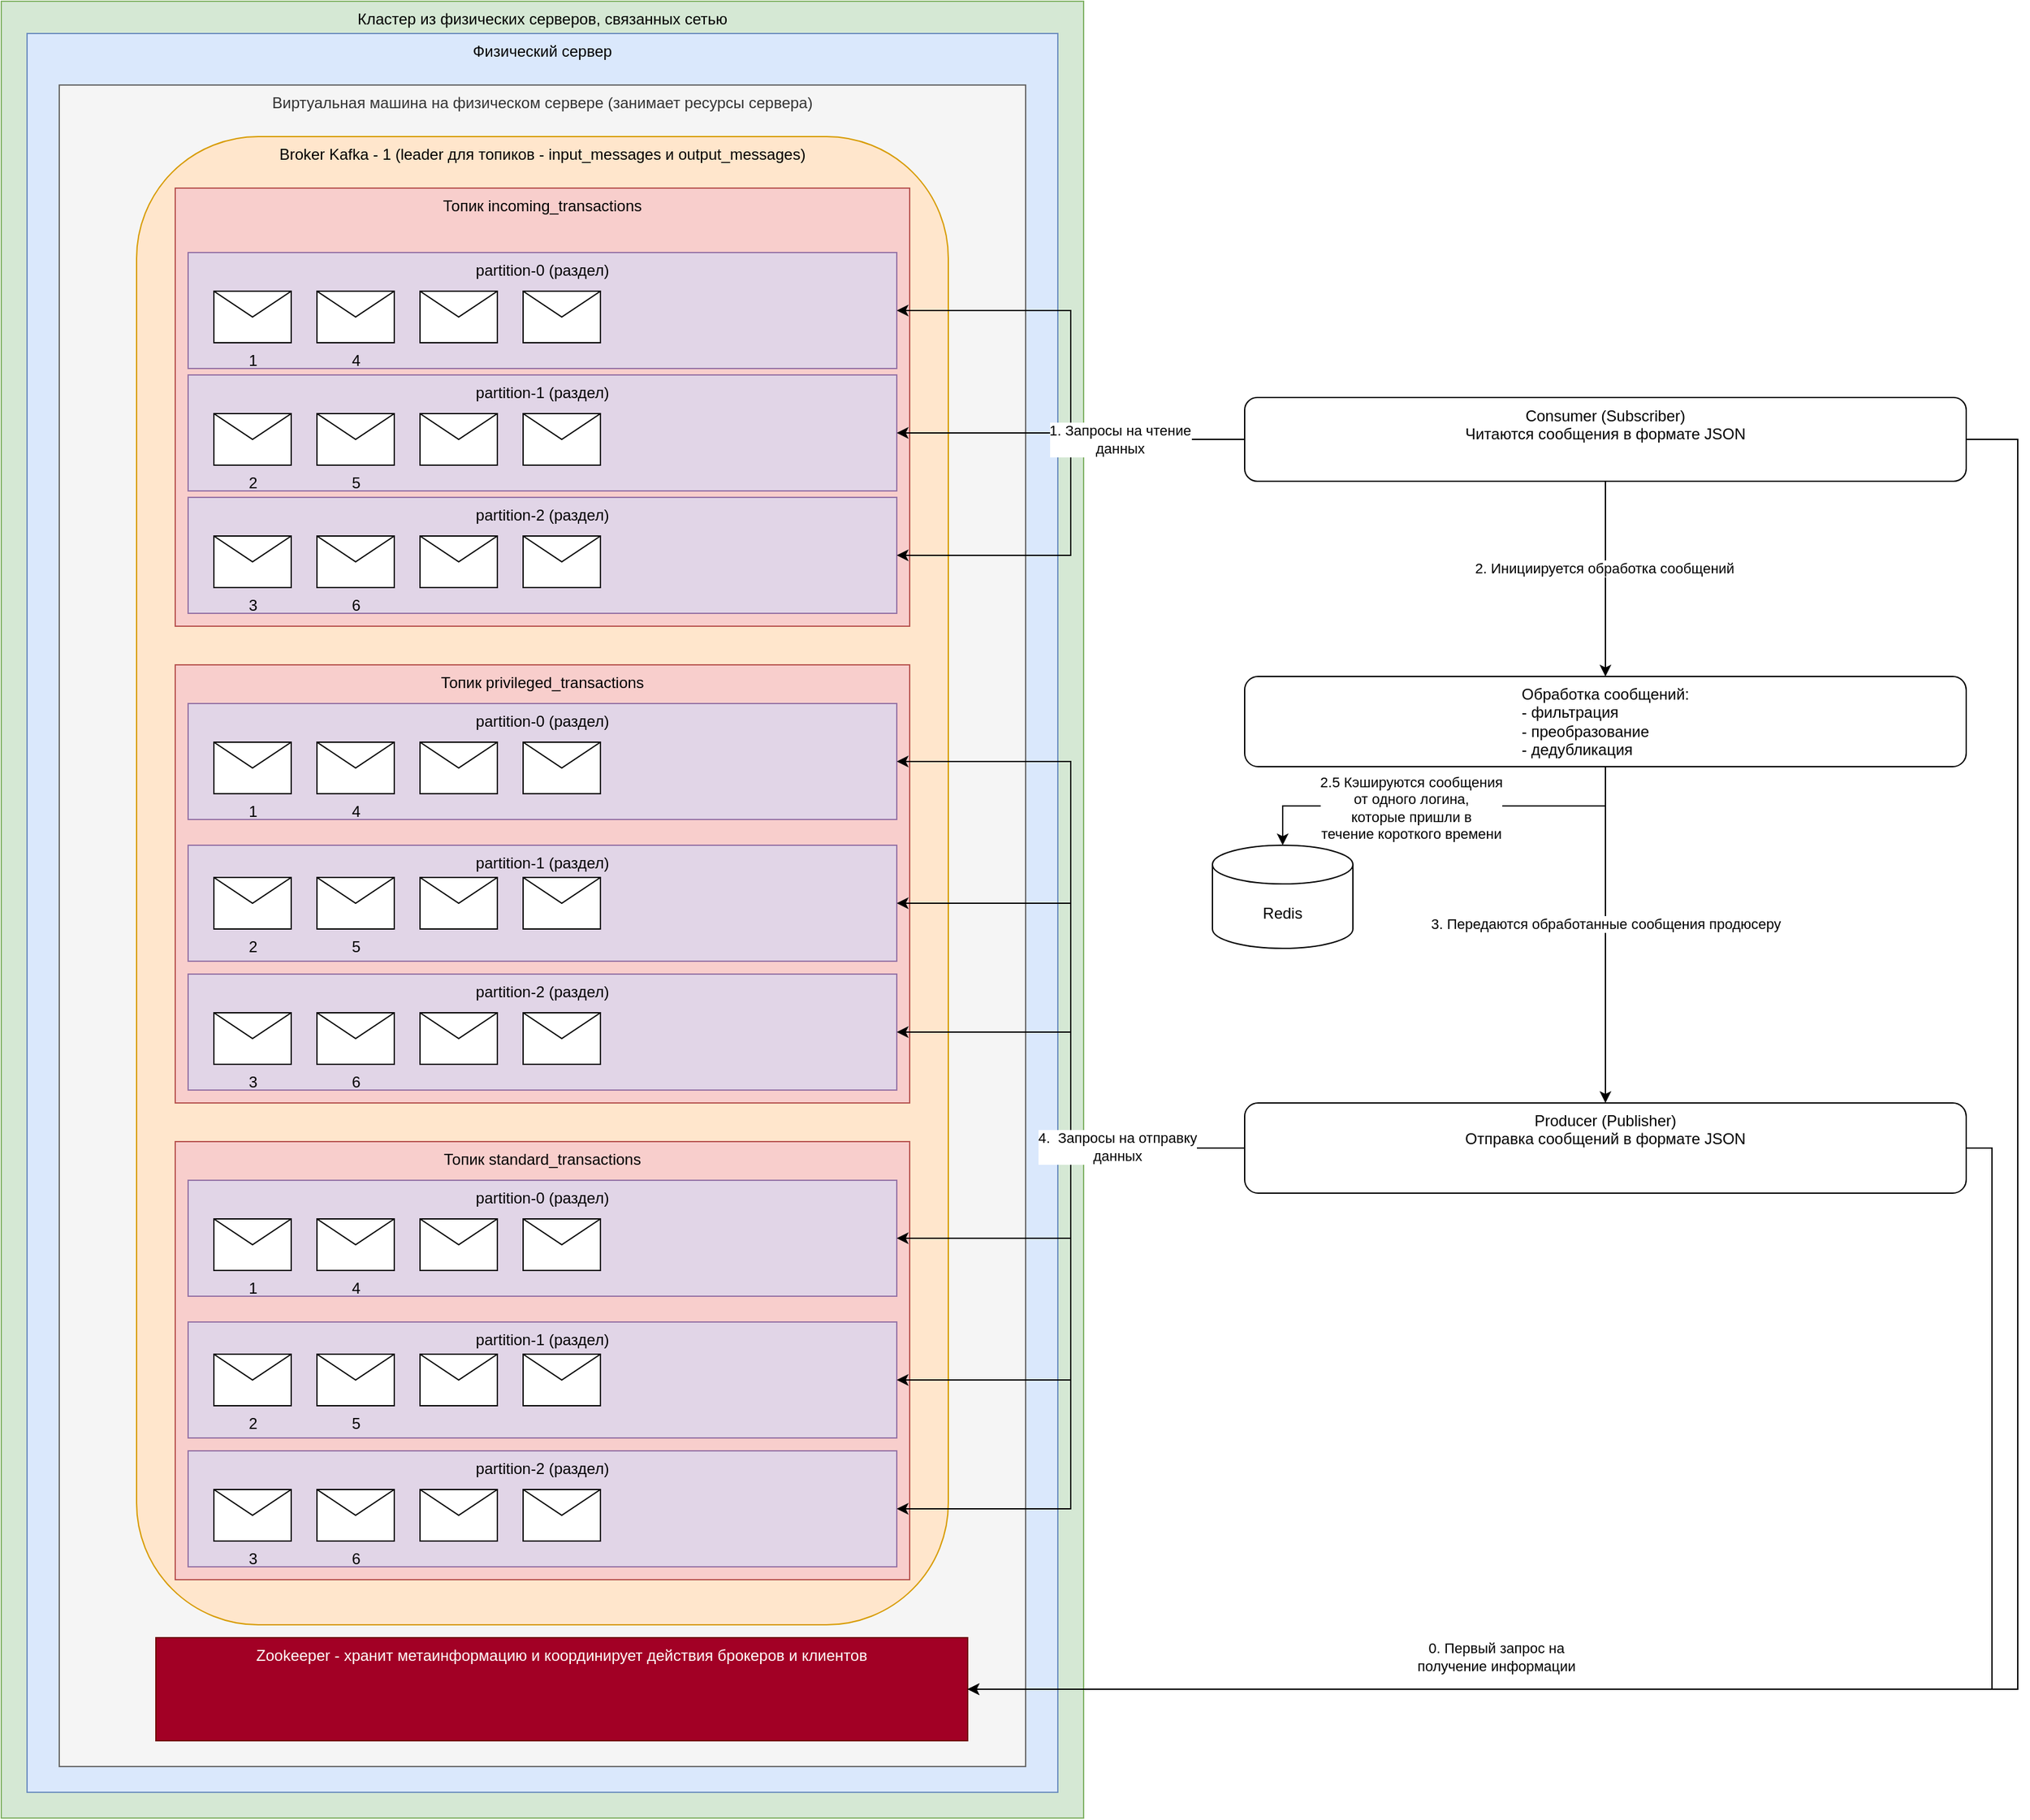 <mxfile version="24.4.4" type="device">
  <diagram name="Страница — 1" id="P_WCqPjOZ9q7N-OjsIVb">
    <mxGraphModel dx="1206" dy="989" grid="1" gridSize="10" guides="1" tooltips="1" connect="1" arrows="1" fold="1" page="1" pageScale="1" pageWidth="827" pageHeight="1169" math="0" shadow="0">
      <root>
        <mxCell id="0" />
        <mxCell id="1" parent="0" />
        <mxCell id="vxC554X1ig0vDU0PE8Ls-47" value="Кластер из физических серверов, связанных сетью" style="rounded=0;whiteSpace=wrap;html=1;verticalAlign=top;fillColor=#d5e8d4;strokeColor=#82b366;" parent="1" vertex="1">
          <mxGeometry x="840" y="10" width="840" height="1410" as="geometry" />
        </mxCell>
        <mxCell id="vxC554X1ig0vDU0PE8Ls-46" value="Физический сервер" style="rounded=0;whiteSpace=wrap;html=1;verticalAlign=top;fillColor=#dae8fc;strokeColor=#6c8ebf;" parent="1" vertex="1">
          <mxGeometry x="860" y="35" width="800" height="1365" as="geometry" />
        </mxCell>
        <mxCell id="vxC554X1ig0vDU0PE8Ls-45" value="Виртуальная машина на физическом сервере (занимает ресурсы сервера)" style="rounded=0;whiteSpace=wrap;html=1;verticalAlign=top;fillColor=#f5f5f5;fontColor=#333333;strokeColor=#666666;" parent="1" vertex="1">
          <mxGeometry x="885" y="75" width="750" height="1305" as="geometry" />
        </mxCell>
        <mxCell id="vxC554X1ig0vDU0PE8Ls-44" value="Broker Kafka - 1 (leader для топиков - input_messages и output_messages)" style="rounded=1;whiteSpace=wrap;html=1;verticalAlign=top;fillColor=#ffe6cc;strokeColor=#d79b00;" parent="1" vertex="1">
          <mxGeometry x="945" y="115" width="630" height="1155" as="geometry" />
        </mxCell>
        <mxCell id="vxC554X1ig0vDU0PE8Ls-48" value="Топик incoming_transactions" style="rounded=0;whiteSpace=wrap;html=1;fillColor=#f8cecc;strokeColor=#b85450;verticalAlign=top;" parent="1" vertex="1">
          <mxGeometry x="975" y="155" width="570" height="340" as="geometry" />
        </mxCell>
        <mxCell id="vxC554X1ig0vDU0PE8Ls-49" value="partition-0 (раздел)" style="rounded=0;whiteSpace=wrap;html=1;verticalAlign=top;fillColor=#e1d5e7;strokeColor=#9673a6;" parent="1" vertex="1">
          <mxGeometry x="985" y="205" width="550" height="90" as="geometry" />
        </mxCell>
        <mxCell id="vxC554X1ig0vDU0PE8Ls-51" value="partition-1 (раздел)" style="rounded=0;whiteSpace=wrap;html=1;verticalAlign=top;fillColor=#e1d5e7;strokeColor=#9673a6;" parent="1" vertex="1">
          <mxGeometry x="985" y="300" width="550" height="90" as="geometry" />
        </mxCell>
        <mxCell id="vxC554X1ig0vDU0PE8Ls-52" value="partition-2 (раздел)" style="rounded=0;whiteSpace=wrap;html=1;verticalAlign=top;fillColor=#e1d5e7;strokeColor=#9673a6;" parent="1" vertex="1">
          <mxGeometry x="985" y="395" width="550" height="90" as="geometry" />
        </mxCell>
        <mxCell id="vxC554X1ig0vDU0PE8Ls-53" value="1" style="shape=message;html=1;html=1;outlineConnect=0;labelPosition=center;verticalLabelPosition=bottom;align=center;verticalAlign=top;" parent="1" vertex="1">
          <mxGeometry x="1005" y="235" width="60" height="40" as="geometry" />
        </mxCell>
        <mxCell id="vxC554X1ig0vDU0PE8Ls-54" value="4" style="shape=message;html=1;html=1;outlineConnect=0;labelPosition=center;verticalLabelPosition=bottom;align=center;verticalAlign=top;" parent="1" vertex="1">
          <mxGeometry x="1085" y="235" width="60" height="40" as="geometry" />
        </mxCell>
        <mxCell id="vxC554X1ig0vDU0PE8Ls-55" value="" style="shape=message;html=1;html=1;outlineConnect=0;labelPosition=center;verticalLabelPosition=bottom;align=center;verticalAlign=top;" parent="1" vertex="1">
          <mxGeometry x="1165" y="235" width="60" height="40" as="geometry" />
        </mxCell>
        <mxCell id="vxC554X1ig0vDU0PE8Ls-56" value="" style="shape=message;html=1;html=1;outlineConnect=0;labelPosition=center;verticalLabelPosition=bottom;align=center;verticalAlign=top;" parent="1" vertex="1">
          <mxGeometry x="1245" y="235" width="60" height="40" as="geometry" />
        </mxCell>
        <mxCell id="vxC554X1ig0vDU0PE8Ls-57" value="2" style="shape=message;html=1;html=1;outlineConnect=0;labelPosition=center;verticalLabelPosition=bottom;align=center;verticalAlign=top;" parent="1" vertex="1">
          <mxGeometry x="1005" y="330" width="60" height="40" as="geometry" />
        </mxCell>
        <mxCell id="vxC554X1ig0vDU0PE8Ls-58" value="5" style="shape=message;html=1;html=1;outlineConnect=0;labelPosition=center;verticalLabelPosition=bottom;align=center;verticalAlign=top;" parent="1" vertex="1">
          <mxGeometry x="1085" y="330" width="60" height="40" as="geometry" />
        </mxCell>
        <mxCell id="vxC554X1ig0vDU0PE8Ls-59" value="" style="shape=message;html=1;html=1;outlineConnect=0;labelPosition=center;verticalLabelPosition=bottom;align=center;verticalAlign=top;" parent="1" vertex="1">
          <mxGeometry x="1165" y="330" width="60" height="40" as="geometry" />
        </mxCell>
        <mxCell id="vxC554X1ig0vDU0PE8Ls-60" value="" style="shape=message;html=1;html=1;outlineConnect=0;labelPosition=center;verticalLabelPosition=bottom;align=center;verticalAlign=top;" parent="1" vertex="1">
          <mxGeometry x="1245" y="330" width="60" height="40" as="geometry" />
        </mxCell>
        <mxCell id="vxC554X1ig0vDU0PE8Ls-61" value="3" style="shape=message;html=1;html=1;outlineConnect=0;labelPosition=center;verticalLabelPosition=bottom;align=center;verticalAlign=top;" parent="1" vertex="1">
          <mxGeometry x="1005" y="425" width="60" height="40" as="geometry" />
        </mxCell>
        <mxCell id="vxC554X1ig0vDU0PE8Ls-62" value="6" style="shape=message;html=1;html=1;outlineConnect=0;labelPosition=center;verticalLabelPosition=bottom;align=center;verticalAlign=top;" parent="1" vertex="1">
          <mxGeometry x="1085" y="425" width="60" height="40" as="geometry" />
        </mxCell>
        <mxCell id="vxC554X1ig0vDU0PE8Ls-63" value="" style="shape=message;html=1;html=1;outlineConnect=0;labelPosition=center;verticalLabelPosition=bottom;align=center;verticalAlign=top;" parent="1" vertex="1">
          <mxGeometry x="1165" y="425" width="60" height="40" as="geometry" />
        </mxCell>
        <mxCell id="vxC554X1ig0vDU0PE8Ls-64" value="" style="shape=message;html=1;html=1;outlineConnect=0;labelPosition=center;verticalLabelPosition=bottom;align=center;verticalAlign=top;" parent="1" vertex="1">
          <mxGeometry x="1245" y="425" width="60" height="40" as="geometry" />
        </mxCell>
        <mxCell id="vxC554X1ig0vDU0PE8Ls-73" value="Zookeeper - хранит метаинформацию и координирует действия брокеров и клиентов&lt;div&gt;&lt;br&gt;&lt;/div&gt;" style="rounded=0;whiteSpace=wrap;html=1;verticalAlign=top;fillColor=#a20025;fontColor=#ffffff;strokeColor=#6F0000;" parent="1" vertex="1">
          <mxGeometry x="960" y="1280" width="630" height="80" as="geometry" />
        </mxCell>
        <mxCell id="Jp-DT_8YNwJXtTikvcxm-22" style="edgeStyle=orthogonalEdgeStyle;rounded=0;orthogonalLoop=1;jettySize=auto;html=1;entryX=1;entryY=0.5;entryDx=0;entryDy=0;exitX=1;exitY=0.5;exitDx=0;exitDy=0;" parent="1" source="vxC554X1ig0vDU0PE8Ls-75" target="vxC554X1ig0vDU0PE8Ls-73" edge="1">
          <mxGeometry relative="1" as="geometry">
            <Array as="points">
              <mxPoint x="2385" y="900" />
              <mxPoint x="2385" y="1320" />
            </Array>
          </mxGeometry>
        </mxCell>
        <mxCell id="Jp-DT_8YNwJXtTikvcxm-24" value="0. Первый запрос на &lt;br&gt;получение информации" style="edgeLabel;html=1;align=center;verticalAlign=middle;resizable=0;points=[];" parent="Jp-DT_8YNwJXtTikvcxm-22" vertex="1" connectable="0">
          <mxGeometry x="0.357" y="-1" relative="1" as="geometry">
            <mxPoint x="13" y="-24" as="offset" />
          </mxGeometry>
        </mxCell>
        <mxCell id="vxC554X1ig0vDU0PE8Ls-75" value="Producer (Publisher)&lt;div&gt;Отправка сообщений в формате JSON&lt;/div&gt;" style="rounded=1;whiteSpace=wrap;html=1;verticalAlign=top;" parent="1" vertex="1">
          <mxGeometry x="1805" y="865" width="560" height="70" as="geometry" />
        </mxCell>
        <mxCell id="Jp-DT_8YNwJXtTikvcxm-17" style="edgeStyle=orthogonalEdgeStyle;rounded=0;orthogonalLoop=1;jettySize=auto;html=1;entryX=1;entryY=0.5;entryDx=0;entryDy=0;" parent="1" source="nMAfcd1W3iotZXb-PoqP-1" target="vxC554X1ig0vDU0PE8Ls-49" edge="1">
          <mxGeometry relative="1" as="geometry" />
        </mxCell>
        <mxCell id="Jp-DT_8YNwJXtTikvcxm-18" style="edgeStyle=orthogonalEdgeStyle;rounded=0;orthogonalLoop=1;jettySize=auto;html=1;" parent="1" source="nMAfcd1W3iotZXb-PoqP-1" target="vxC554X1ig0vDU0PE8Ls-51" edge="1">
          <mxGeometry relative="1" as="geometry" />
        </mxCell>
        <mxCell id="Jp-DT_8YNwJXtTikvcxm-19" style="edgeStyle=orthogonalEdgeStyle;rounded=0;orthogonalLoop=1;jettySize=auto;html=1;entryX=1;entryY=0.5;entryDx=0;entryDy=0;" parent="1" source="nMAfcd1W3iotZXb-PoqP-1" target="vxC554X1ig0vDU0PE8Ls-52" edge="1">
          <mxGeometry relative="1" as="geometry" />
        </mxCell>
        <mxCell id="Jp-DT_8YNwJXtTikvcxm-34" value="1. Запросы на чтение&lt;br&gt;данных" style="edgeLabel;html=1;align=center;verticalAlign=middle;resizable=0;points=[];" parent="Jp-DT_8YNwJXtTikvcxm-19" vertex="1" connectable="0">
          <mxGeometry x="-0.457" relative="1" as="geometry">
            <mxPoint as="offset" />
          </mxGeometry>
        </mxCell>
        <mxCell id="Jp-DT_8YNwJXtTikvcxm-38" style="edgeStyle=orthogonalEdgeStyle;rounded=0;orthogonalLoop=1;jettySize=auto;html=1;entryX=1;entryY=0.5;entryDx=0;entryDy=0;" parent="1" source="nMAfcd1W3iotZXb-PoqP-1" target="vxC554X1ig0vDU0PE8Ls-73" edge="1">
          <mxGeometry relative="1" as="geometry">
            <Array as="points">
              <mxPoint x="2405" y="350" />
              <mxPoint x="2405" y="1320" />
            </Array>
          </mxGeometry>
        </mxCell>
        <mxCell id="nMAfcd1W3iotZXb-PoqP-1" value="Consumer (Subscriber)&lt;div&gt;Читаются сообщения в формате JSON&lt;/div&gt;" style="rounded=1;whiteSpace=wrap;html=1;verticalAlign=top;" parent="1" vertex="1">
          <mxGeometry x="1805" y="317.5" width="560" height="65" as="geometry" />
        </mxCell>
        <mxCell id="Jp-DT_8YNwJXtTikvcxm-1" value="Топик privileged_transactions" style="rounded=0;whiteSpace=wrap;html=1;fillColor=#f8cecc;strokeColor=#b85450;verticalAlign=top;" parent="1" vertex="1">
          <mxGeometry x="975" y="525" width="570" height="340" as="geometry" />
        </mxCell>
        <mxCell id="Jp-DT_8YNwJXtTikvcxm-2" value="partition-0 (раздел)" style="rounded=0;whiteSpace=wrap;html=1;verticalAlign=top;fillColor=#e1d5e7;strokeColor=#9673a6;" parent="1" vertex="1">
          <mxGeometry x="985" y="555" width="550" height="90" as="geometry" />
        </mxCell>
        <mxCell id="Jp-DT_8YNwJXtTikvcxm-3" value="partition-1 (раздел)" style="rounded=0;whiteSpace=wrap;html=1;verticalAlign=top;fillColor=#e1d5e7;strokeColor=#9673a6;" parent="1" vertex="1">
          <mxGeometry x="985" y="665" width="550" height="90" as="geometry" />
        </mxCell>
        <mxCell id="Jp-DT_8YNwJXtTikvcxm-4" value="partition-2 (раздел)" style="rounded=0;whiteSpace=wrap;html=1;verticalAlign=top;fillColor=#e1d5e7;strokeColor=#9673a6;" parent="1" vertex="1">
          <mxGeometry x="985" y="765" width="550" height="90" as="geometry" />
        </mxCell>
        <mxCell id="Jp-DT_8YNwJXtTikvcxm-5" value="1" style="shape=message;html=1;html=1;outlineConnect=0;labelPosition=center;verticalLabelPosition=bottom;align=center;verticalAlign=top;" parent="1" vertex="1">
          <mxGeometry x="1005" y="585" width="60" height="40" as="geometry" />
        </mxCell>
        <mxCell id="Jp-DT_8YNwJXtTikvcxm-6" value="4" style="shape=message;html=1;html=1;outlineConnect=0;labelPosition=center;verticalLabelPosition=bottom;align=center;verticalAlign=top;" parent="1" vertex="1">
          <mxGeometry x="1085" y="585" width="60" height="40" as="geometry" />
        </mxCell>
        <mxCell id="Jp-DT_8YNwJXtTikvcxm-7" value="" style="shape=message;html=1;html=1;outlineConnect=0;labelPosition=center;verticalLabelPosition=bottom;align=center;verticalAlign=top;" parent="1" vertex="1">
          <mxGeometry x="1165" y="585" width="60" height="40" as="geometry" />
        </mxCell>
        <mxCell id="Jp-DT_8YNwJXtTikvcxm-8" value="" style="shape=message;html=1;html=1;outlineConnect=0;labelPosition=center;verticalLabelPosition=bottom;align=center;verticalAlign=top;" parent="1" vertex="1">
          <mxGeometry x="1245" y="585" width="60" height="40" as="geometry" />
        </mxCell>
        <mxCell id="Jp-DT_8YNwJXtTikvcxm-9" value="2" style="shape=message;html=1;html=1;outlineConnect=0;labelPosition=center;verticalLabelPosition=bottom;align=center;verticalAlign=top;" parent="1" vertex="1">
          <mxGeometry x="1005" y="690" width="60" height="40" as="geometry" />
        </mxCell>
        <mxCell id="Jp-DT_8YNwJXtTikvcxm-10" value="5" style="shape=message;html=1;html=1;outlineConnect=0;labelPosition=center;verticalLabelPosition=bottom;align=center;verticalAlign=top;" parent="1" vertex="1">
          <mxGeometry x="1085" y="690" width="60" height="40" as="geometry" />
        </mxCell>
        <mxCell id="Jp-DT_8YNwJXtTikvcxm-11" value="" style="shape=message;html=1;html=1;outlineConnect=0;labelPosition=center;verticalLabelPosition=bottom;align=center;verticalAlign=top;" parent="1" vertex="1">
          <mxGeometry x="1165" y="690" width="60" height="40" as="geometry" />
        </mxCell>
        <mxCell id="Jp-DT_8YNwJXtTikvcxm-12" value="" style="shape=message;html=1;html=1;outlineConnect=0;labelPosition=center;verticalLabelPosition=bottom;align=center;verticalAlign=top;" parent="1" vertex="1">
          <mxGeometry x="1245" y="690" width="60" height="40" as="geometry" />
        </mxCell>
        <mxCell id="Jp-DT_8YNwJXtTikvcxm-13" value="3" style="shape=message;html=1;html=1;outlineConnect=0;labelPosition=center;verticalLabelPosition=bottom;align=center;verticalAlign=top;" parent="1" vertex="1">
          <mxGeometry x="1005" y="795" width="60" height="40" as="geometry" />
        </mxCell>
        <mxCell id="Jp-DT_8YNwJXtTikvcxm-14" value="6" style="shape=message;html=1;html=1;outlineConnect=0;labelPosition=center;verticalLabelPosition=bottom;align=center;verticalAlign=top;" parent="1" vertex="1">
          <mxGeometry x="1085" y="795" width="60" height="40" as="geometry" />
        </mxCell>
        <mxCell id="Jp-DT_8YNwJXtTikvcxm-15" value="" style="shape=message;html=1;html=1;outlineConnect=0;labelPosition=center;verticalLabelPosition=bottom;align=center;verticalAlign=top;" parent="1" vertex="1">
          <mxGeometry x="1165" y="795" width="60" height="40" as="geometry" />
        </mxCell>
        <mxCell id="Jp-DT_8YNwJXtTikvcxm-16" value="" style="shape=message;html=1;html=1;outlineConnect=0;labelPosition=center;verticalLabelPosition=bottom;align=center;verticalAlign=top;" parent="1" vertex="1">
          <mxGeometry x="1245" y="795" width="60" height="40" as="geometry" />
        </mxCell>
        <mxCell id="Jp-DT_8YNwJXtTikvcxm-25" value="Обработка сообщений:&lt;br&gt;&lt;div style=&quot;text-align: left;&quot;&gt;&lt;span style=&quot;background-color: initial;&quot;&gt;- фильтрация&lt;/span&gt;&lt;/div&gt;&lt;div style=&quot;text-align: left;&quot;&gt;&lt;span style=&quot;background-color: initial;&quot;&gt;- преобразование&lt;/span&gt;&lt;/div&gt;&lt;div style=&quot;text-align: left;&quot;&gt;&lt;span style=&quot;background-color: initial;&quot;&gt;- дедубликация&lt;/span&gt;&lt;/div&gt;" style="rounded=1;whiteSpace=wrap;html=1;verticalAlign=top;" parent="1" vertex="1">
          <mxGeometry x="1805" y="534" width="560" height="70" as="geometry" />
        </mxCell>
        <mxCell id="Jp-DT_8YNwJXtTikvcxm-27" style="edgeStyle=orthogonalEdgeStyle;rounded=0;orthogonalLoop=1;jettySize=auto;html=1;entryX=0.5;entryY=0;entryDx=0;entryDy=0;" parent="1" source="nMAfcd1W3iotZXb-PoqP-1" target="Jp-DT_8YNwJXtTikvcxm-25" edge="1">
          <mxGeometry relative="1" as="geometry" />
        </mxCell>
        <mxCell id="Jp-DT_8YNwJXtTikvcxm-35" value="2. Инициируется обработка сообщений" style="edgeLabel;html=1;align=center;verticalAlign=middle;resizable=0;points=[];" parent="Jp-DT_8YNwJXtTikvcxm-27" vertex="1" connectable="0">
          <mxGeometry x="-0.106" y="-1" relative="1" as="geometry">
            <mxPoint as="offset" />
          </mxGeometry>
        </mxCell>
        <mxCell id="Jp-DT_8YNwJXtTikvcxm-28" style="edgeStyle=orthogonalEdgeStyle;rounded=0;orthogonalLoop=1;jettySize=auto;html=1;entryX=0.5;entryY=0;entryDx=0;entryDy=0;" parent="1" source="Jp-DT_8YNwJXtTikvcxm-25" target="vxC554X1ig0vDU0PE8Ls-75" edge="1">
          <mxGeometry relative="1" as="geometry">
            <mxPoint x="2096" y="627" as="targetPoint" />
          </mxGeometry>
        </mxCell>
        <mxCell id="Jp-DT_8YNwJXtTikvcxm-36" value="3. Передаются обработанные сообщения продюсеру" style="edgeLabel;html=1;align=center;verticalAlign=middle;resizable=0;points=[];" parent="Jp-DT_8YNwJXtTikvcxm-28" vertex="1" connectable="0">
          <mxGeometry x="-0.067" relative="1" as="geometry">
            <mxPoint as="offset" />
          </mxGeometry>
        </mxCell>
        <mxCell id="Jp-DT_8YNwJXtTikvcxm-30" style="edgeStyle=orthogonalEdgeStyle;rounded=0;orthogonalLoop=1;jettySize=auto;html=1;entryX=1;entryY=0.5;entryDx=0;entryDy=0;" parent="1" source="vxC554X1ig0vDU0PE8Ls-75" target="Jp-DT_8YNwJXtTikvcxm-2" edge="1">
          <mxGeometry relative="1" as="geometry" />
        </mxCell>
        <mxCell id="Jp-DT_8YNwJXtTikvcxm-31" style="edgeStyle=orthogonalEdgeStyle;rounded=0;orthogonalLoop=1;jettySize=auto;html=1;entryX=1;entryY=0.5;entryDx=0;entryDy=0;" parent="1" source="vxC554X1ig0vDU0PE8Ls-75" target="Jp-DT_8YNwJXtTikvcxm-3" edge="1">
          <mxGeometry relative="1" as="geometry" />
        </mxCell>
        <mxCell id="Jp-DT_8YNwJXtTikvcxm-32" style="edgeStyle=orthogonalEdgeStyle;rounded=0;orthogonalLoop=1;jettySize=auto;html=1;entryX=1;entryY=0.5;entryDx=0;entryDy=0;" parent="1" source="vxC554X1ig0vDU0PE8Ls-75" target="Jp-DT_8YNwJXtTikvcxm-4" edge="1">
          <mxGeometry relative="1" as="geometry" />
        </mxCell>
        <mxCell id="Jp-DT_8YNwJXtTikvcxm-40" value="Топик standard&lt;span style=&quot;background-color: initial;&quot;&gt;_transactions&lt;/span&gt;" style="rounded=0;whiteSpace=wrap;html=1;fillColor=#f8cecc;strokeColor=#b85450;verticalAlign=top;" parent="1" vertex="1">
          <mxGeometry x="975" y="895" width="570" height="340" as="geometry" />
        </mxCell>
        <mxCell id="Jp-DT_8YNwJXtTikvcxm-41" value="partition-0 (раздел)" style="rounded=0;whiteSpace=wrap;html=1;verticalAlign=top;fillColor=#e1d5e7;strokeColor=#9673a6;" parent="1" vertex="1">
          <mxGeometry x="985" y="925" width="550" height="90" as="geometry" />
        </mxCell>
        <mxCell id="Jp-DT_8YNwJXtTikvcxm-42" value="partition-1 (раздел)" style="rounded=0;whiteSpace=wrap;html=1;verticalAlign=top;fillColor=#e1d5e7;strokeColor=#9673a6;" parent="1" vertex="1">
          <mxGeometry x="985" y="1035" width="550" height="90" as="geometry" />
        </mxCell>
        <mxCell id="Jp-DT_8YNwJXtTikvcxm-43" value="partition-2 (раздел)" style="rounded=0;whiteSpace=wrap;html=1;verticalAlign=top;fillColor=#e1d5e7;strokeColor=#9673a6;" parent="1" vertex="1">
          <mxGeometry x="985" y="1135" width="550" height="90" as="geometry" />
        </mxCell>
        <mxCell id="Jp-DT_8YNwJXtTikvcxm-44" value="1" style="shape=message;html=1;html=1;outlineConnect=0;labelPosition=center;verticalLabelPosition=bottom;align=center;verticalAlign=top;" parent="1" vertex="1">
          <mxGeometry x="1005" y="955" width="60" height="40" as="geometry" />
        </mxCell>
        <mxCell id="Jp-DT_8YNwJXtTikvcxm-45" value="4" style="shape=message;html=1;html=1;outlineConnect=0;labelPosition=center;verticalLabelPosition=bottom;align=center;verticalAlign=top;" parent="1" vertex="1">
          <mxGeometry x="1085" y="955" width="60" height="40" as="geometry" />
        </mxCell>
        <mxCell id="Jp-DT_8YNwJXtTikvcxm-46" value="" style="shape=message;html=1;html=1;outlineConnect=0;labelPosition=center;verticalLabelPosition=bottom;align=center;verticalAlign=top;" parent="1" vertex="1">
          <mxGeometry x="1165" y="955" width="60" height="40" as="geometry" />
        </mxCell>
        <mxCell id="Jp-DT_8YNwJXtTikvcxm-47" value="" style="shape=message;html=1;html=1;outlineConnect=0;labelPosition=center;verticalLabelPosition=bottom;align=center;verticalAlign=top;" parent="1" vertex="1">
          <mxGeometry x="1245" y="955" width="60" height="40" as="geometry" />
        </mxCell>
        <mxCell id="Jp-DT_8YNwJXtTikvcxm-48" value="2" style="shape=message;html=1;html=1;outlineConnect=0;labelPosition=center;verticalLabelPosition=bottom;align=center;verticalAlign=top;" parent="1" vertex="1">
          <mxGeometry x="1005" y="1060" width="60" height="40" as="geometry" />
        </mxCell>
        <mxCell id="Jp-DT_8YNwJXtTikvcxm-49" value="5" style="shape=message;html=1;html=1;outlineConnect=0;labelPosition=center;verticalLabelPosition=bottom;align=center;verticalAlign=top;" parent="1" vertex="1">
          <mxGeometry x="1085" y="1060" width="60" height="40" as="geometry" />
        </mxCell>
        <mxCell id="Jp-DT_8YNwJXtTikvcxm-50" value="" style="shape=message;html=1;html=1;outlineConnect=0;labelPosition=center;verticalLabelPosition=bottom;align=center;verticalAlign=top;" parent="1" vertex="1">
          <mxGeometry x="1165" y="1060" width="60" height="40" as="geometry" />
        </mxCell>
        <mxCell id="Jp-DT_8YNwJXtTikvcxm-51" value="" style="shape=message;html=1;html=1;outlineConnect=0;labelPosition=center;verticalLabelPosition=bottom;align=center;verticalAlign=top;" parent="1" vertex="1">
          <mxGeometry x="1245" y="1060" width="60" height="40" as="geometry" />
        </mxCell>
        <mxCell id="Jp-DT_8YNwJXtTikvcxm-52" value="3" style="shape=message;html=1;html=1;outlineConnect=0;labelPosition=center;verticalLabelPosition=bottom;align=center;verticalAlign=top;" parent="1" vertex="1">
          <mxGeometry x="1005" y="1165" width="60" height="40" as="geometry" />
        </mxCell>
        <mxCell id="Jp-DT_8YNwJXtTikvcxm-53" value="6" style="shape=message;html=1;html=1;outlineConnect=0;labelPosition=center;verticalLabelPosition=bottom;align=center;verticalAlign=top;" parent="1" vertex="1">
          <mxGeometry x="1085" y="1165" width="60" height="40" as="geometry" />
        </mxCell>
        <mxCell id="Jp-DT_8YNwJXtTikvcxm-54" value="" style="shape=message;html=1;html=1;outlineConnect=0;labelPosition=center;verticalLabelPosition=bottom;align=center;verticalAlign=top;" parent="1" vertex="1">
          <mxGeometry x="1165" y="1165" width="60" height="40" as="geometry" />
        </mxCell>
        <mxCell id="Jp-DT_8YNwJXtTikvcxm-55" value="" style="shape=message;html=1;html=1;outlineConnect=0;labelPosition=center;verticalLabelPosition=bottom;align=center;verticalAlign=top;" parent="1" vertex="1">
          <mxGeometry x="1245" y="1165" width="60" height="40" as="geometry" />
        </mxCell>
        <mxCell id="Jp-DT_8YNwJXtTikvcxm-56" style="edgeStyle=orthogonalEdgeStyle;rounded=0;orthogonalLoop=1;jettySize=auto;html=1;entryX=1;entryY=0.5;entryDx=0;entryDy=0;" parent="1" source="vxC554X1ig0vDU0PE8Ls-75" target="Jp-DT_8YNwJXtTikvcxm-41" edge="1">
          <mxGeometry relative="1" as="geometry" />
        </mxCell>
        <mxCell id="Jp-DT_8YNwJXtTikvcxm-57" style="edgeStyle=orthogonalEdgeStyle;rounded=0;orthogonalLoop=1;jettySize=auto;html=1;entryX=1;entryY=0.5;entryDx=0;entryDy=0;" parent="1" source="vxC554X1ig0vDU0PE8Ls-75" target="Jp-DT_8YNwJXtTikvcxm-42" edge="1">
          <mxGeometry relative="1" as="geometry" />
        </mxCell>
        <mxCell id="Jp-DT_8YNwJXtTikvcxm-58" style="edgeStyle=orthogonalEdgeStyle;rounded=0;orthogonalLoop=1;jettySize=auto;html=1;entryX=1;entryY=0.5;entryDx=0;entryDy=0;" parent="1" source="vxC554X1ig0vDU0PE8Ls-75" target="Jp-DT_8YNwJXtTikvcxm-43" edge="1">
          <mxGeometry relative="1" as="geometry" />
        </mxCell>
        <mxCell id="Jp-DT_8YNwJXtTikvcxm-59" value="4.&amp;nbsp; Запросы на отправку&lt;br&gt;данных" style="edgeLabel;html=1;align=center;verticalAlign=middle;resizable=0;points=[];" parent="Jp-DT_8YNwJXtTikvcxm-58" vertex="1" connectable="0">
          <mxGeometry x="-0.643" y="-1" relative="1" as="geometry">
            <mxPoint x="-1" as="offset" />
          </mxGeometry>
        </mxCell>
        <mxCell id="f6ZZZETz14dpHcQsKjNB-2" value="Redis" style="shape=cylinder3;whiteSpace=wrap;html=1;boundedLbl=1;backgroundOutline=1;size=15;" vertex="1" parent="1">
          <mxGeometry x="1780" y="665" width="109" height="80" as="geometry" />
        </mxCell>
        <mxCell id="f6ZZZETz14dpHcQsKjNB-4" style="edgeStyle=orthogonalEdgeStyle;rounded=0;orthogonalLoop=1;jettySize=auto;html=1;entryX=0.5;entryY=0;entryDx=0;entryDy=0;entryPerimeter=0;" edge="1" parent="1" source="Jp-DT_8YNwJXtTikvcxm-25" target="f6ZZZETz14dpHcQsKjNB-2">
          <mxGeometry relative="1" as="geometry" />
        </mxCell>
        <mxCell id="f6ZZZETz14dpHcQsKjNB-5" value="2.5 Кэшируются сообщения &lt;br&gt;от одного логина,&lt;br&gt;которые пришли в &lt;br&gt;течение короткого времени" style="edgeLabel;html=1;align=center;verticalAlign=middle;resizable=0;points=[];" vertex="1" connectable="0" parent="f6ZZZETz14dpHcQsKjNB-4">
          <mxGeometry x="0.17" y="1" relative="1" as="geometry">
            <mxPoint as="offset" />
          </mxGeometry>
        </mxCell>
      </root>
    </mxGraphModel>
  </diagram>
</mxfile>
